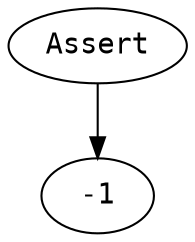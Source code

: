 digraph G {
node [fontname="Monospace"]
edge [fontname="Monospace"]
P1 [label="Assert"];
P3 [label="-1"];


P1 -> P3 
}